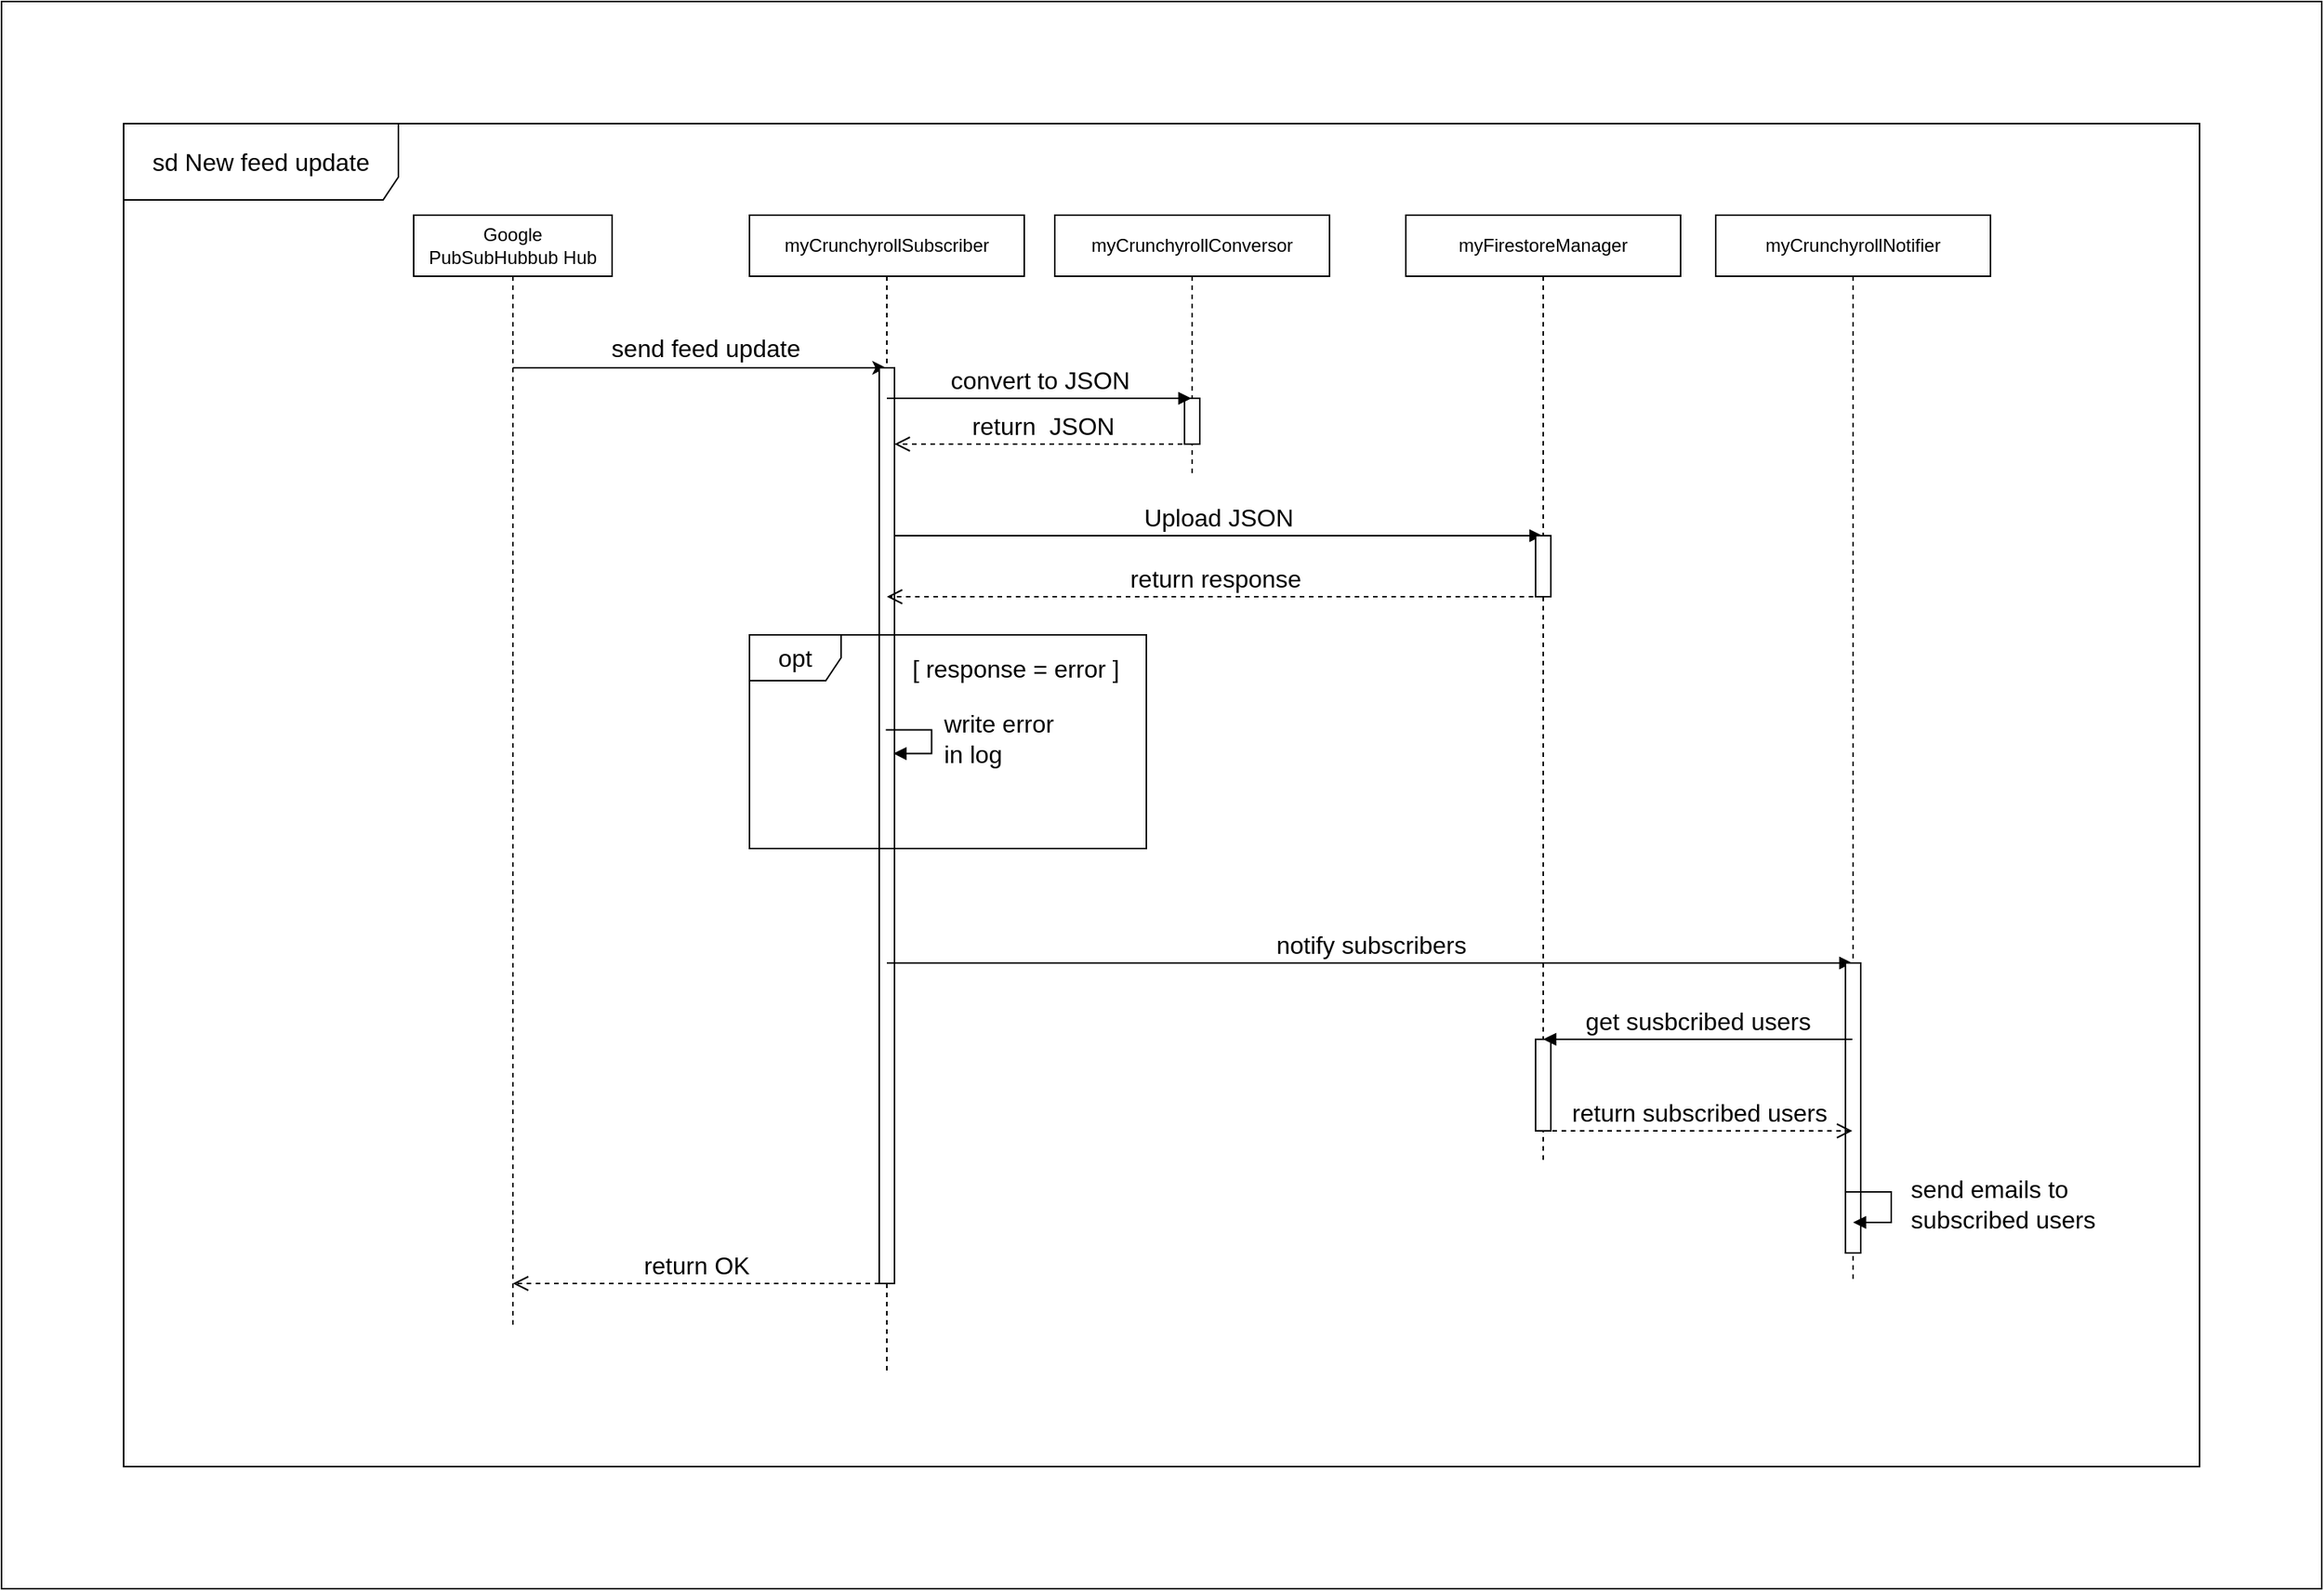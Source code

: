 <mxfile version="16.2.2" type="device"><diagram id="j7kow23u_B9ExSNE5Ayi" name="Page-1"><mxGraphModel dx="2797" dy="2517" grid="1" gridSize="10" guides="1" tooltips="1" connect="1" arrows="1" fold="1" page="1" pageScale="1" pageWidth="827" pageHeight="1169" math="0" shadow="0"><root><mxCell id="0"/><mxCell id="1" parent="0"/><mxCell id="dt_s4KKymJwfhGLxfY6a-7" value="sd New feed update" style="shape=umlFrame;whiteSpace=wrap;html=1;fontSize=16;width=180;height=50;sketch=0;" vertex="1" parent="1"><mxGeometry x="-720" y="-360" width="1360" height="880" as="geometry"/></mxCell><mxCell id="dt_s4KKymJwfhGLxfY6a-6" value="&lt;font style=&quot;font-size: 16px&quot;&gt;&amp;nbsp; send feed update&amp;nbsp;&amp;nbsp;&lt;/font&gt;" style="edgeStyle=orthogonalEdgeStyle;rounded=0;orthogonalLoop=1;jettySize=auto;html=1;fontSize=36;strokeColor=default;labelBackgroundColor=none;" edge="1" parent="1" source="dt_s4KKymJwfhGLxfY6a-1" target="dt_s4KKymJwfhGLxfY6a-2"><mxGeometry x="0.025" y="20" relative="1" as="geometry"><Array as="points"><mxPoint x="-330" y="-200"/><mxPoint x="-330" y="-200"/></Array><mxPoint as="offset"/></mxGeometry></mxCell><mxCell id="dt_s4KKymJwfhGLxfY6a-1" value="Google&lt;br&gt;PubSubHubbub Hub" style="shape=umlLifeline;perimeter=lifelinePerimeter;whiteSpace=wrap;html=1;container=1;collapsible=0;recursiveResize=0;outlineConnect=0;" vertex="1" parent="1"><mxGeometry x="-530" y="-300" width="130" height="730" as="geometry"/></mxCell><mxCell id="dt_s4KKymJwfhGLxfY6a-2" value="myCrunchyrollSubscriber" style="shape=umlLifeline;perimeter=lifelinePerimeter;whiteSpace=wrap;html=1;container=1;collapsible=0;recursiveResize=0;outlineConnect=0;" vertex="1" parent="1"><mxGeometry x="-310" y="-300" width="180" height="760" as="geometry"/></mxCell><mxCell id="dt_s4KKymJwfhGLxfY6a-8" value="" style="html=1;points=[];perimeter=orthogonalPerimeter;fontSize=16;" vertex="1" parent="dt_s4KKymJwfhGLxfY6a-2"><mxGeometry x="85" y="100" width="10" height="600" as="geometry"/></mxCell><mxCell id="dt_s4KKymJwfhGLxfY6a-31" value="notify subscribers" style="html=1;verticalAlign=bottom;endArrow=block;rounded=0;labelBackgroundColor=none;fontSize=16;strokeColor=default;" edge="1" parent="dt_s4KKymJwfhGLxfY6a-2" target="dt_s4KKymJwfhGLxfY6a-5"><mxGeometry width="80" relative="1" as="geometry"><mxPoint x="90" y="490" as="sourcePoint"/><mxPoint x="170" y="490" as="targetPoint"/></mxGeometry></mxCell><mxCell id="dt_s4KKymJwfhGLxfY6a-3" value="myCrunchyrollConversor" style="shape=umlLifeline;perimeter=lifelinePerimeter;whiteSpace=wrap;html=1;container=1;collapsible=0;recursiveResize=0;outlineConnect=0;" vertex="1" parent="1"><mxGeometry x="-110" y="-300" width="180" height="170" as="geometry"/></mxCell><mxCell id="dt_s4KKymJwfhGLxfY6a-10" value="" style="html=1;points=[];perimeter=orthogonalPerimeter;fontSize=16;" vertex="1" parent="dt_s4KKymJwfhGLxfY6a-3"><mxGeometry x="85" y="120" width="10" height="30" as="geometry"/></mxCell><mxCell id="dt_s4KKymJwfhGLxfY6a-12" value="Upload JSON" style="html=1;verticalAlign=bottom;endArrow=block;rounded=0;labelBackgroundColor=none;fontSize=16;strokeColor=default;" edge="1" parent="dt_s4KKymJwfhGLxfY6a-3" target="dt_s4KKymJwfhGLxfY6a-4"><mxGeometry width="80" relative="1" as="geometry"><mxPoint x="-104.996" y="210" as="sourcePoint"/><mxPoint x="95.18" y="210" as="targetPoint"/><Array as="points"><mxPoint x="15.68" y="210"/></Array></mxGeometry></mxCell><mxCell id="dt_s4KKymJwfhGLxfY6a-4" value="myFirestoreManager" style="shape=umlLifeline;perimeter=lifelinePerimeter;whiteSpace=wrap;html=1;container=1;collapsible=0;recursiveResize=0;outlineConnect=0;" vertex="1" parent="1"><mxGeometry x="120" y="-300" width="180" height="620" as="geometry"/></mxCell><mxCell id="dt_s4KKymJwfhGLxfY6a-41" value="" style="html=1;points=[];perimeter=orthogonalPerimeter;sketch=0;fontSize=16;" vertex="1" parent="dt_s4KKymJwfhGLxfY6a-4"><mxGeometry x="85" y="210" width="10" height="40" as="geometry"/></mxCell><mxCell id="dt_s4KKymJwfhGLxfY6a-42" value="" style="html=1;points=[];perimeter=orthogonalPerimeter;sketch=0;fontSize=16;" vertex="1" parent="dt_s4KKymJwfhGLxfY6a-4"><mxGeometry x="85" y="540" width="10" height="60" as="geometry"/></mxCell><mxCell id="dt_s4KKymJwfhGLxfY6a-5" value="myCrunchyrollNotifier" style="shape=umlLifeline;perimeter=lifelinePerimeter;whiteSpace=wrap;html=1;container=1;collapsible=0;recursiveResize=0;outlineConnect=0;" vertex="1" parent="1"><mxGeometry x="323" y="-300" width="180" height="700" as="geometry"/></mxCell><mxCell id="dt_s4KKymJwfhGLxfY6a-37" value="" style="html=1;points=[];perimeter=orthogonalPerimeter;sketch=0;fontSize=16;" vertex="1" parent="dt_s4KKymJwfhGLxfY6a-5"><mxGeometry x="85" y="490" width="10" height="190" as="geometry"/></mxCell><mxCell id="dt_s4KKymJwfhGLxfY6a-39" value="&amp;nbsp; send emails to &lt;br&gt;&amp;nbsp; subscribed users" style="edgeStyle=orthogonalEdgeStyle;html=1;align=left;spacingLeft=2;endArrow=block;rounded=0;entryX=1;entryY=0;labelBackgroundColor=none;fontSize=16;strokeColor=default;" edge="1" parent="dt_s4KKymJwfhGLxfY6a-5"><mxGeometry relative="1" as="geometry"><mxPoint x="85" y="640" as="sourcePoint"/><Array as="points"><mxPoint x="115" y="640"/></Array><mxPoint x="90.0" y="660" as="targetPoint"/></mxGeometry></mxCell><mxCell id="dt_s4KKymJwfhGLxfY6a-9" value="convert to JSON" style="html=1;verticalAlign=bottom;endArrow=block;rounded=0;labelBackgroundColor=none;fontSize=16;strokeColor=default;" edge="1" parent="1" source="dt_s4KKymJwfhGLxfY6a-2" target="dt_s4KKymJwfhGLxfY6a-3"><mxGeometry width="80" relative="1" as="geometry"><mxPoint x="-180" y="90" as="sourcePoint"/><mxPoint x="-100" y="90" as="targetPoint"/><Array as="points"><mxPoint x="-100" y="-180"/></Array></mxGeometry></mxCell><mxCell id="dt_s4KKymJwfhGLxfY6a-11" value="return&amp;nbsp; JSON" style="html=1;verticalAlign=bottom;endArrow=open;dashed=1;endSize=8;rounded=0;labelBackgroundColor=none;fontSize=16;strokeColor=default;" edge="1" parent="1" source="dt_s4KKymJwfhGLxfY6a-3" target="dt_s4KKymJwfhGLxfY6a-8"><mxGeometry relative="1" as="geometry"><mxPoint x="-100" y="90" as="sourcePoint"/><mxPoint x="-180" y="90" as="targetPoint"/><Array as="points"><mxPoint x="-80" y="-150"/></Array></mxGeometry></mxCell><mxCell id="dt_s4KKymJwfhGLxfY6a-22" value="return response" style="html=1;verticalAlign=bottom;endArrow=open;dashed=1;endSize=8;rounded=0;labelBackgroundColor=none;fontSize=16;strokeColor=default;" edge="1" parent="1" source="dt_s4KKymJwfhGLxfY6a-4"><mxGeometry relative="1" as="geometry"><mxPoint x="-100" y="50" as="sourcePoint"/><mxPoint x="-220" y="-50" as="targetPoint"/></mxGeometry></mxCell><mxCell id="dt_s4KKymJwfhGLxfY6a-25" value="" style="group" vertex="1" connectable="0" parent="1"><mxGeometry x="-310" y="-25" width="260" height="140" as="geometry"/></mxCell><mxCell id="dt_s4KKymJwfhGLxfY6a-26" value="" style="group" vertex="1" connectable="0" parent="dt_s4KKymJwfhGLxfY6a-25"><mxGeometry width="260" height="140" as="geometry"/></mxCell><mxCell id="dt_s4KKymJwfhGLxfY6a-13" value="opt" style="shape=umlFrame;whiteSpace=wrap;html=1;fontSize=16;" vertex="1" parent="dt_s4KKymJwfhGLxfY6a-26"><mxGeometry width="259.996" height="140" as="geometry"/></mxCell><mxCell id="dt_s4KKymJwfhGLxfY6a-18" value="[ response = error ]" style="text;html=1;strokeColor=none;fillColor=none;align=center;verticalAlign=middle;whiteSpace=wrap;rounded=0;dashed=1;fontSize=16;" vertex="1" parent="dt_s4KKymJwfhGLxfY6a-26"><mxGeometry x="89.315" y="10.769" width="170.685" height="22.475" as="geometry"/></mxCell><mxCell id="dt_s4KKymJwfhGLxfY6a-30" value="&amp;nbsp;write error&lt;br&gt;&amp;nbsp;in log&amp;nbsp;" style="edgeStyle=orthogonalEdgeStyle;html=1;align=left;spacingLeft=2;endArrow=block;rounded=0;entryX=1;entryY=0;labelBackgroundColor=none;fontSize=16;strokeColor=default;" edge="1" parent="dt_s4KKymJwfhGLxfY6a-26"><mxGeometry relative="1" as="geometry"><mxPoint x="89.31" y="62.199" as="sourcePoint"/><Array as="points"><mxPoint x="119.31" y="62.199"/></Array><mxPoint x="94.31" y="77.754" as="targetPoint"/></mxGeometry></mxCell><mxCell id="dt_s4KKymJwfhGLxfY6a-32" value="get susbcribed users" style="html=1;verticalAlign=bottom;endArrow=block;rounded=0;labelBackgroundColor=none;fontSize=16;strokeColor=default;" edge="1" parent="1" source="dt_s4KKymJwfhGLxfY6a-5" target="dt_s4KKymJwfhGLxfY6a-4"><mxGeometry width="80" relative="1" as="geometry"><mxPoint x="-210" y="200" as="sourcePoint"/><mxPoint x="422.5" y="200" as="targetPoint"/><Array as="points"><mxPoint x="360" y="240"/></Array></mxGeometry></mxCell><mxCell id="dt_s4KKymJwfhGLxfY6a-33" value="return subscribed users" style="html=1;verticalAlign=bottom;endArrow=open;dashed=1;endSize=8;rounded=0;labelBackgroundColor=none;fontSize=16;strokeColor=default;" edge="1" parent="1" source="dt_s4KKymJwfhGLxfY6a-4" target="dt_s4KKymJwfhGLxfY6a-5"><mxGeometry relative="1" as="geometry"><mxPoint x="340" y="280" as="sourcePoint"/><mxPoint x="260" y="280" as="targetPoint"/><Array as="points"><mxPoint x="240" y="300"/></Array></mxGeometry></mxCell><mxCell id="dt_s4KKymJwfhGLxfY6a-40" value="return OK" style="html=1;verticalAlign=bottom;endArrow=open;dashed=1;endSize=8;rounded=0;labelBackgroundColor=none;fontSize=16;strokeColor=default;" edge="1" parent="1" source="dt_s4KKymJwfhGLxfY6a-8" target="dt_s4KKymJwfhGLxfY6a-1"><mxGeometry relative="1" as="geometry"><mxPoint x="-439.999" y="298.57" as="sourcePoint"/><mxPoint x="-236.57" y="298.57" as="targetPoint"/><Array as="points"><mxPoint x="-280" y="400"/><mxPoint x="-390" y="400"/></Array></mxGeometry></mxCell><mxCell id="dt_s4KKymJwfhGLxfY6a-43" value="" style="shape=table;startSize=0;container=1;collapsible=0;childLayout=tableLayout;sketch=0;fontSize=16;fillColor=none;" vertex="1" parent="1"><mxGeometry x="-800" y="-440" width="1520" height="1040" as="geometry"/></mxCell><mxCell id="dt_s4KKymJwfhGLxfY6a-44" value="" style="shape=tableRow;horizontal=0;startSize=0;swimlaneHead=0;swimlaneBody=0;top=0;left=0;bottom=0;right=0;collapsible=0;dropTarget=0;fillColor=none;points=[[0,0.5],[1,0.5]];portConstraint=eastwest;sketch=0;fontSize=16;" vertex="1" parent="dt_s4KKymJwfhGLxfY6a-43"><mxGeometry width="1520" height="1040" as="geometry"/></mxCell><mxCell id="dt_s4KKymJwfhGLxfY6a-45" value="" style="shape=partialRectangle;html=1;whiteSpace=wrap;connectable=0;overflow=hidden;fillColor=none;top=0;left=0;bottom=0;right=0;pointerEvents=1;sketch=0;fontSize=16;" vertex="1" parent="dt_s4KKymJwfhGLxfY6a-44"><mxGeometry width="1520" height="1040" as="geometry"><mxRectangle width="1520" height="1040" as="alternateBounds"/></mxGeometry></mxCell></root></mxGraphModel></diagram></mxfile>